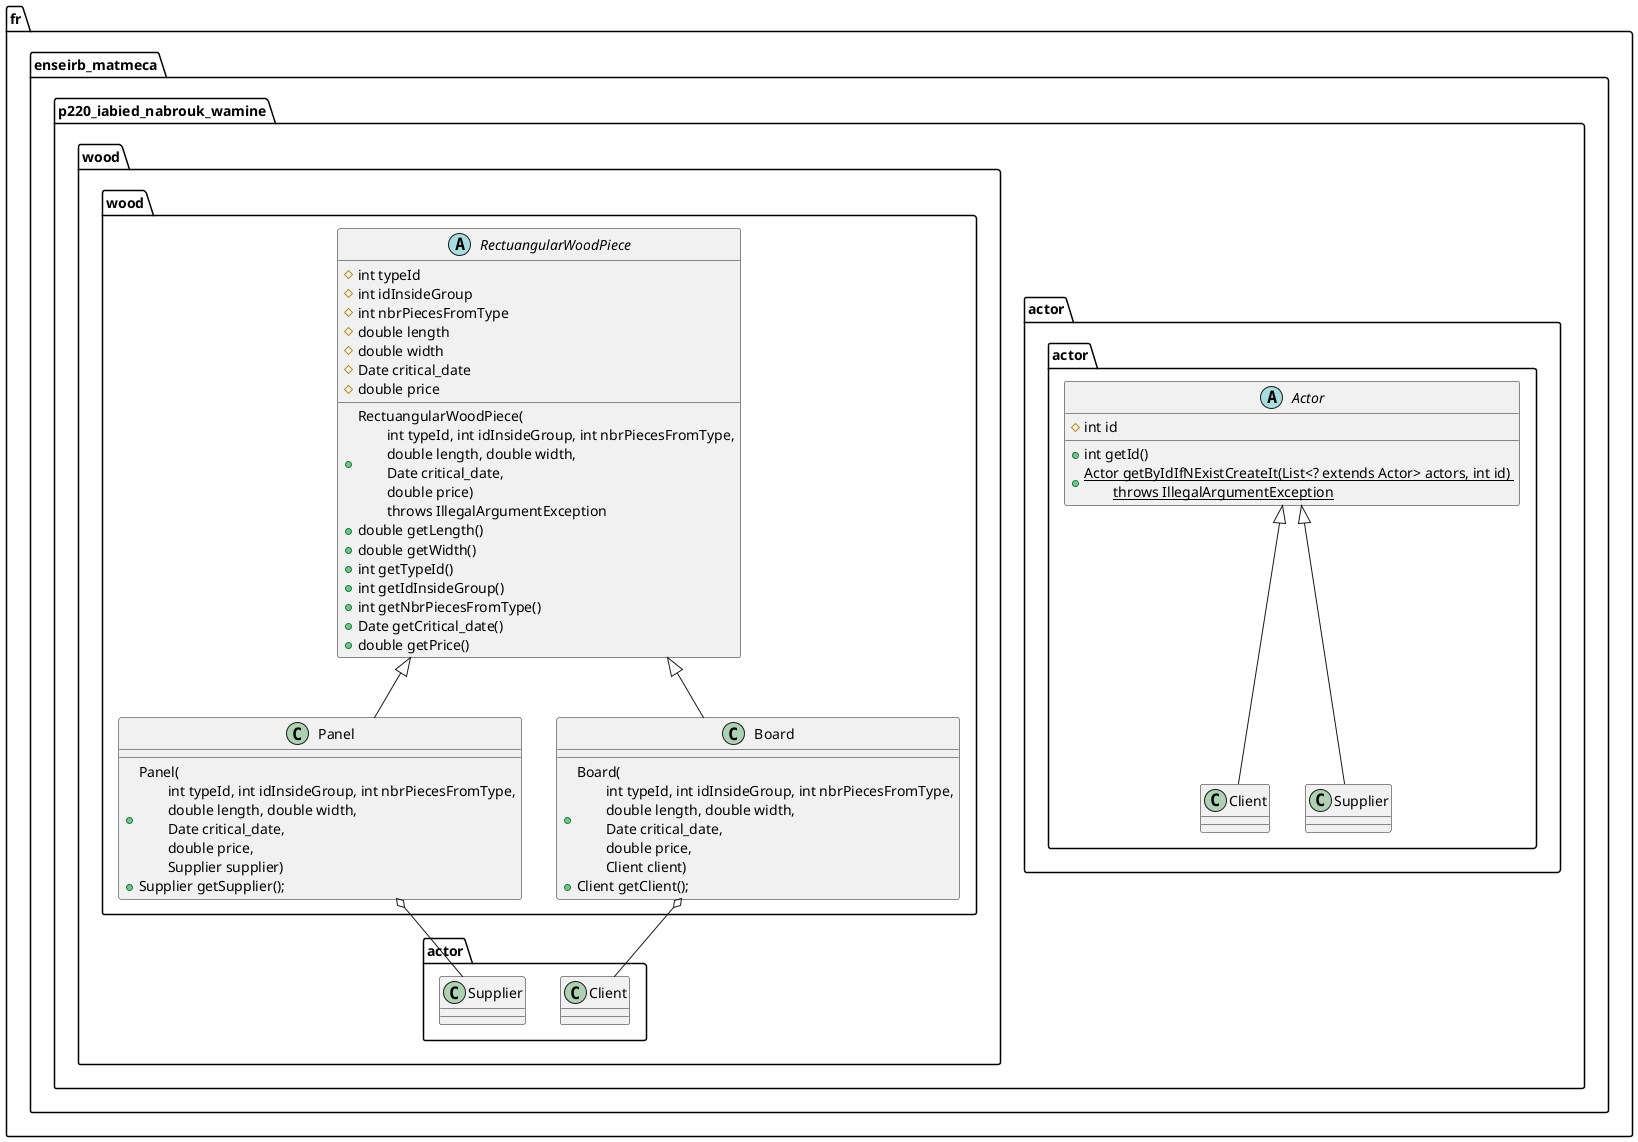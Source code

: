 @startuml uml

package "fr.enseirb_matmeca.p220_iabied_nabrouk_wamine"{

    package "actor"{

        abstract class actor.Actor{
            # int id

            + int getId()
            + {static} Actor getByIdIfNExistCreateIt(List<? extends Actor> actors, int id) \n\tthrows IllegalArgumentException
        }

        class actor.Client{

        }

        class actor.Supplier{
            
        }

        actor.Actor <|-- actor.Client
        actor.Actor <|-- actor.Supplier

    }

    package "wood"{

        abstract class wood.RectuangularWoodPiece {

            # int typeId
            # int idInsideGroup
            # int nbrPiecesFromType
            # double length
            # double width
            # Date critical_date
            # double price

            + RectuangularWoodPiece(\n\tint typeId, int idInsideGroup, int nbrPiecesFromType,\n\tdouble length, double width,\n\tDate critical_date,\n\tdouble price)\n\tthrows IllegalArgumentException
            + double getLength()
            + double getWidth()
            + int getTypeId()
            + int getIdInsideGroup()
            + int getNbrPiecesFromType()
            + Date getCritical_date()
            + double getPrice()

        }

        class wood.Panel {
            + Panel(\n\tint typeId, int idInsideGroup, int nbrPiecesFromType,\n\tdouble length, double width,\n\tDate critical_date,\n\tdouble price,\n\tSupplier supplier)
            + Supplier getSupplier();
        }
        wood.Panel o-- actor.Supplier

        class wood.Board {
            + Board(\n\tint typeId, int idInsideGroup, int nbrPiecesFromType,\n\tdouble length, double width,\n\tDate critical_date,\n\tdouble price,\n\tClient client)
            + Client getClient();
        }
        wood.Board o-- actor.Client

        wood.RectuangularWoodPiece <|-- wood.Panel
        wood.RectuangularWoodPiece <|-- wood.Board

    }

}


@enduml